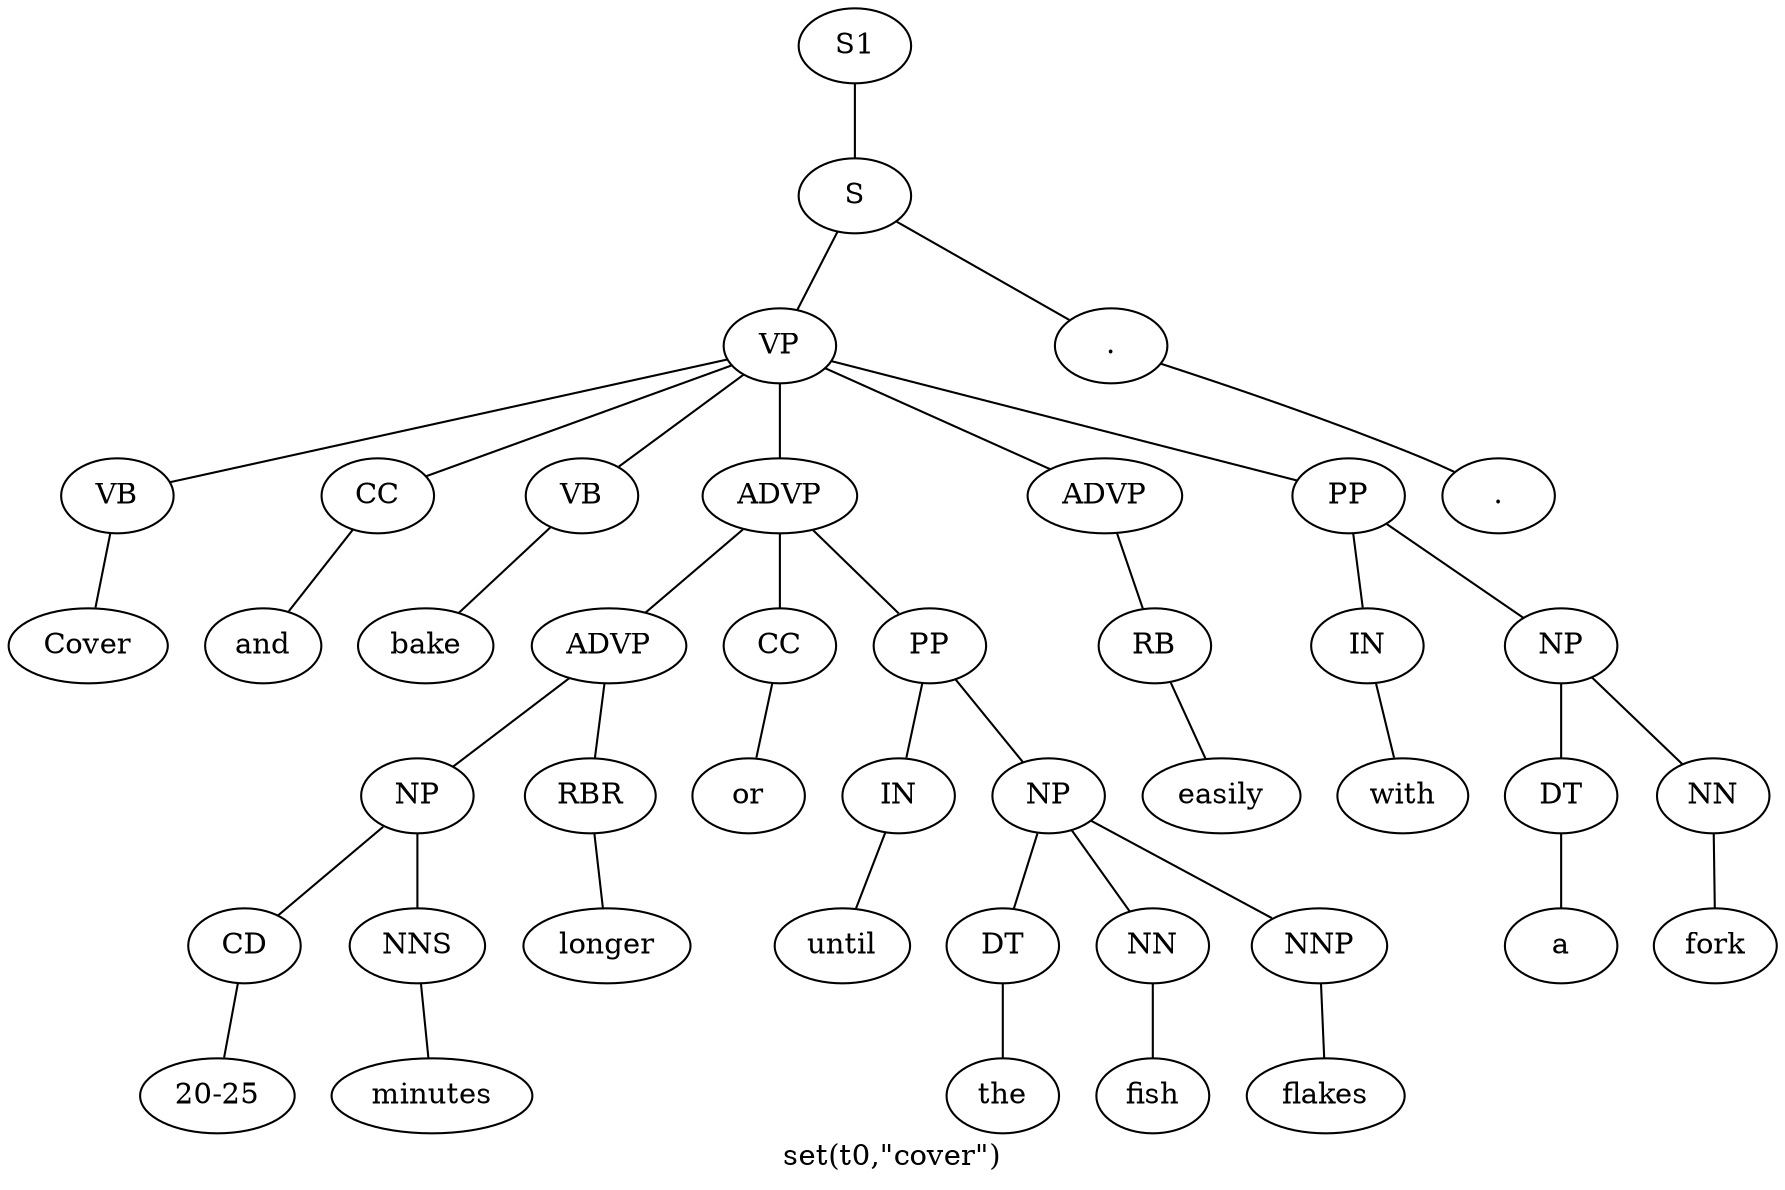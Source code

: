 graph SyntaxGraph {
	label = "set(t0,\"cover\")";
	Node0 [label="S1"];
	Node1 [label="S"];
	Node2 [label="VP"];
	Node3 [label="VB"];
	Node4 [label="Cover"];
	Node5 [label="CC"];
	Node6 [label="and"];
	Node7 [label="VB"];
	Node8 [label="bake"];
	Node9 [label="ADVP"];
	Node10 [label="ADVP"];
	Node11 [label="NP"];
	Node12 [label="CD"];
	Node13 [label="20-25"];
	Node14 [label="NNS"];
	Node15 [label="minutes"];
	Node16 [label="RBR"];
	Node17 [label="longer"];
	Node18 [label="CC"];
	Node19 [label="or"];
	Node20 [label="PP"];
	Node21 [label="IN"];
	Node22 [label="until"];
	Node23 [label="NP"];
	Node24 [label="DT"];
	Node25 [label="the"];
	Node26 [label="NN"];
	Node27 [label="fish"];
	Node28 [label="NNP"];
	Node29 [label="flakes"];
	Node30 [label="ADVP"];
	Node31 [label="RB"];
	Node32 [label="easily"];
	Node33 [label="PP"];
	Node34 [label="IN"];
	Node35 [label="with"];
	Node36 [label="NP"];
	Node37 [label="DT"];
	Node38 [label="a"];
	Node39 [label="NN"];
	Node40 [label="fork"];
	Node41 [label="."];
	Node42 [label="."];

	Node0 -- Node1;
	Node1 -- Node2;
	Node1 -- Node41;
	Node2 -- Node3;
	Node2 -- Node5;
	Node2 -- Node7;
	Node2 -- Node9;
	Node2 -- Node30;
	Node2 -- Node33;
	Node3 -- Node4;
	Node5 -- Node6;
	Node7 -- Node8;
	Node9 -- Node10;
	Node9 -- Node18;
	Node9 -- Node20;
	Node10 -- Node11;
	Node10 -- Node16;
	Node11 -- Node12;
	Node11 -- Node14;
	Node12 -- Node13;
	Node14 -- Node15;
	Node16 -- Node17;
	Node18 -- Node19;
	Node20 -- Node21;
	Node20 -- Node23;
	Node21 -- Node22;
	Node23 -- Node24;
	Node23 -- Node26;
	Node23 -- Node28;
	Node24 -- Node25;
	Node26 -- Node27;
	Node28 -- Node29;
	Node30 -- Node31;
	Node31 -- Node32;
	Node33 -- Node34;
	Node33 -- Node36;
	Node34 -- Node35;
	Node36 -- Node37;
	Node36 -- Node39;
	Node37 -- Node38;
	Node39 -- Node40;
	Node41 -- Node42;
}